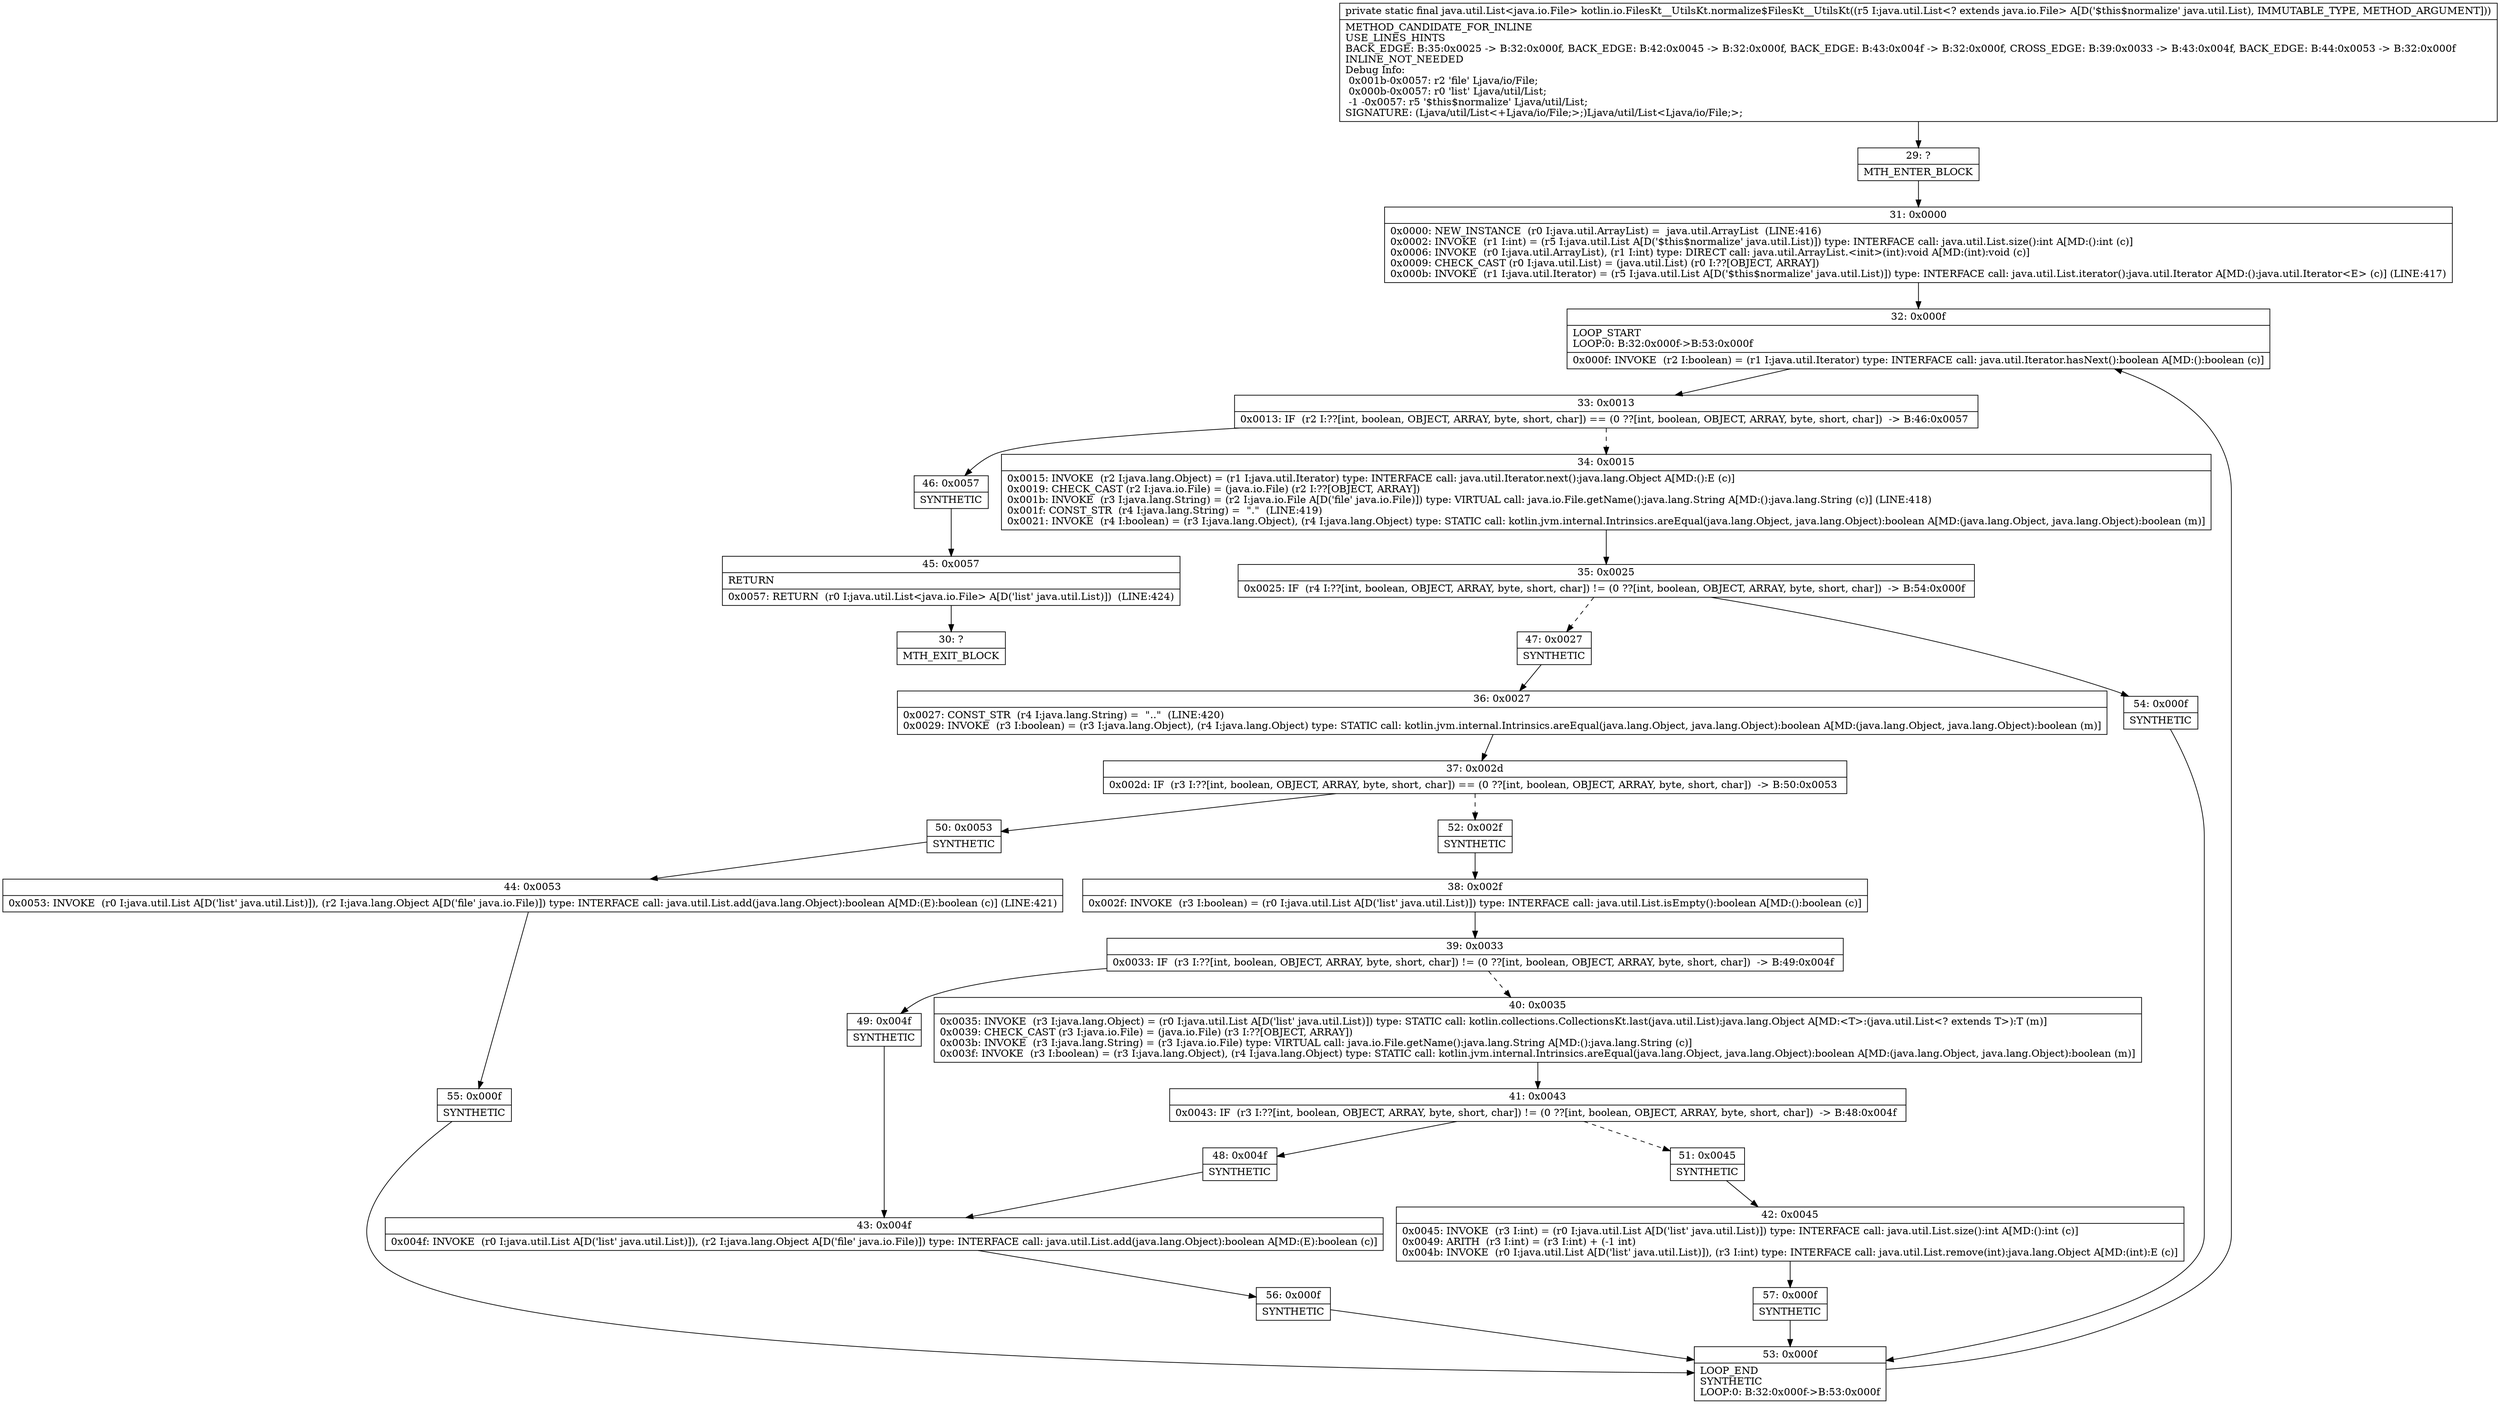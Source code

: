 digraph "CFG forkotlin.io.FilesKt__UtilsKt.normalize$FilesKt__UtilsKt(Ljava\/util\/List;)Ljava\/util\/List;" {
Node_29 [shape=record,label="{29\:\ ?|MTH_ENTER_BLOCK\l}"];
Node_31 [shape=record,label="{31\:\ 0x0000|0x0000: NEW_INSTANCE  (r0 I:java.util.ArrayList) =  java.util.ArrayList  (LINE:416)\l0x0002: INVOKE  (r1 I:int) = (r5 I:java.util.List A[D('$this$normalize' java.util.List)]) type: INTERFACE call: java.util.List.size():int A[MD:():int (c)]\l0x0006: INVOKE  (r0 I:java.util.ArrayList), (r1 I:int) type: DIRECT call: java.util.ArrayList.\<init\>(int):void A[MD:(int):void (c)]\l0x0009: CHECK_CAST (r0 I:java.util.List) = (java.util.List) (r0 I:??[OBJECT, ARRAY]) \l0x000b: INVOKE  (r1 I:java.util.Iterator) = (r5 I:java.util.List A[D('$this$normalize' java.util.List)]) type: INTERFACE call: java.util.List.iterator():java.util.Iterator A[MD:():java.util.Iterator\<E\> (c)] (LINE:417)\l}"];
Node_32 [shape=record,label="{32\:\ 0x000f|LOOP_START\lLOOP:0: B:32:0x000f\-\>B:53:0x000f\l|0x000f: INVOKE  (r2 I:boolean) = (r1 I:java.util.Iterator) type: INTERFACE call: java.util.Iterator.hasNext():boolean A[MD:():boolean (c)]\l}"];
Node_33 [shape=record,label="{33\:\ 0x0013|0x0013: IF  (r2 I:??[int, boolean, OBJECT, ARRAY, byte, short, char]) == (0 ??[int, boolean, OBJECT, ARRAY, byte, short, char])  \-\> B:46:0x0057 \l}"];
Node_34 [shape=record,label="{34\:\ 0x0015|0x0015: INVOKE  (r2 I:java.lang.Object) = (r1 I:java.util.Iterator) type: INTERFACE call: java.util.Iterator.next():java.lang.Object A[MD:():E (c)]\l0x0019: CHECK_CAST (r2 I:java.io.File) = (java.io.File) (r2 I:??[OBJECT, ARRAY]) \l0x001b: INVOKE  (r3 I:java.lang.String) = (r2 I:java.io.File A[D('file' java.io.File)]) type: VIRTUAL call: java.io.File.getName():java.lang.String A[MD:():java.lang.String (c)] (LINE:418)\l0x001f: CONST_STR  (r4 I:java.lang.String) =  \".\"  (LINE:419)\l0x0021: INVOKE  (r4 I:boolean) = (r3 I:java.lang.Object), (r4 I:java.lang.Object) type: STATIC call: kotlin.jvm.internal.Intrinsics.areEqual(java.lang.Object, java.lang.Object):boolean A[MD:(java.lang.Object, java.lang.Object):boolean (m)]\l}"];
Node_35 [shape=record,label="{35\:\ 0x0025|0x0025: IF  (r4 I:??[int, boolean, OBJECT, ARRAY, byte, short, char]) != (0 ??[int, boolean, OBJECT, ARRAY, byte, short, char])  \-\> B:54:0x000f \l}"];
Node_47 [shape=record,label="{47\:\ 0x0027|SYNTHETIC\l}"];
Node_36 [shape=record,label="{36\:\ 0x0027|0x0027: CONST_STR  (r4 I:java.lang.String) =  \"..\"  (LINE:420)\l0x0029: INVOKE  (r3 I:boolean) = (r3 I:java.lang.Object), (r4 I:java.lang.Object) type: STATIC call: kotlin.jvm.internal.Intrinsics.areEqual(java.lang.Object, java.lang.Object):boolean A[MD:(java.lang.Object, java.lang.Object):boolean (m)]\l}"];
Node_37 [shape=record,label="{37\:\ 0x002d|0x002d: IF  (r3 I:??[int, boolean, OBJECT, ARRAY, byte, short, char]) == (0 ??[int, boolean, OBJECT, ARRAY, byte, short, char])  \-\> B:50:0x0053 \l}"];
Node_50 [shape=record,label="{50\:\ 0x0053|SYNTHETIC\l}"];
Node_44 [shape=record,label="{44\:\ 0x0053|0x0053: INVOKE  (r0 I:java.util.List A[D('list' java.util.List)]), (r2 I:java.lang.Object A[D('file' java.io.File)]) type: INTERFACE call: java.util.List.add(java.lang.Object):boolean A[MD:(E):boolean (c)] (LINE:421)\l}"];
Node_55 [shape=record,label="{55\:\ 0x000f|SYNTHETIC\l}"];
Node_53 [shape=record,label="{53\:\ 0x000f|LOOP_END\lSYNTHETIC\lLOOP:0: B:32:0x000f\-\>B:53:0x000f\l}"];
Node_52 [shape=record,label="{52\:\ 0x002f|SYNTHETIC\l}"];
Node_38 [shape=record,label="{38\:\ 0x002f|0x002f: INVOKE  (r3 I:boolean) = (r0 I:java.util.List A[D('list' java.util.List)]) type: INTERFACE call: java.util.List.isEmpty():boolean A[MD:():boolean (c)]\l}"];
Node_39 [shape=record,label="{39\:\ 0x0033|0x0033: IF  (r3 I:??[int, boolean, OBJECT, ARRAY, byte, short, char]) != (0 ??[int, boolean, OBJECT, ARRAY, byte, short, char])  \-\> B:49:0x004f \l}"];
Node_40 [shape=record,label="{40\:\ 0x0035|0x0035: INVOKE  (r3 I:java.lang.Object) = (r0 I:java.util.List A[D('list' java.util.List)]) type: STATIC call: kotlin.collections.CollectionsKt.last(java.util.List):java.lang.Object A[MD:\<T\>:(java.util.List\<? extends T\>):T (m)]\l0x0039: CHECK_CAST (r3 I:java.io.File) = (java.io.File) (r3 I:??[OBJECT, ARRAY]) \l0x003b: INVOKE  (r3 I:java.lang.String) = (r3 I:java.io.File) type: VIRTUAL call: java.io.File.getName():java.lang.String A[MD:():java.lang.String (c)]\l0x003f: INVOKE  (r3 I:boolean) = (r3 I:java.lang.Object), (r4 I:java.lang.Object) type: STATIC call: kotlin.jvm.internal.Intrinsics.areEqual(java.lang.Object, java.lang.Object):boolean A[MD:(java.lang.Object, java.lang.Object):boolean (m)]\l}"];
Node_41 [shape=record,label="{41\:\ 0x0043|0x0043: IF  (r3 I:??[int, boolean, OBJECT, ARRAY, byte, short, char]) != (0 ??[int, boolean, OBJECT, ARRAY, byte, short, char])  \-\> B:48:0x004f \l}"];
Node_48 [shape=record,label="{48\:\ 0x004f|SYNTHETIC\l}"];
Node_43 [shape=record,label="{43\:\ 0x004f|0x004f: INVOKE  (r0 I:java.util.List A[D('list' java.util.List)]), (r2 I:java.lang.Object A[D('file' java.io.File)]) type: INTERFACE call: java.util.List.add(java.lang.Object):boolean A[MD:(E):boolean (c)]\l}"];
Node_56 [shape=record,label="{56\:\ 0x000f|SYNTHETIC\l}"];
Node_51 [shape=record,label="{51\:\ 0x0045|SYNTHETIC\l}"];
Node_42 [shape=record,label="{42\:\ 0x0045|0x0045: INVOKE  (r3 I:int) = (r0 I:java.util.List A[D('list' java.util.List)]) type: INTERFACE call: java.util.List.size():int A[MD:():int (c)]\l0x0049: ARITH  (r3 I:int) = (r3 I:int) + (\-1 int) \l0x004b: INVOKE  (r0 I:java.util.List A[D('list' java.util.List)]), (r3 I:int) type: INTERFACE call: java.util.List.remove(int):java.lang.Object A[MD:(int):E (c)]\l}"];
Node_57 [shape=record,label="{57\:\ 0x000f|SYNTHETIC\l}"];
Node_49 [shape=record,label="{49\:\ 0x004f|SYNTHETIC\l}"];
Node_54 [shape=record,label="{54\:\ 0x000f|SYNTHETIC\l}"];
Node_46 [shape=record,label="{46\:\ 0x0057|SYNTHETIC\l}"];
Node_45 [shape=record,label="{45\:\ 0x0057|RETURN\l|0x0057: RETURN  (r0 I:java.util.List\<java.io.File\> A[D('list' java.util.List)])  (LINE:424)\l}"];
Node_30 [shape=record,label="{30\:\ ?|MTH_EXIT_BLOCK\l}"];
MethodNode[shape=record,label="{private static final java.util.List\<java.io.File\> kotlin.io.FilesKt__UtilsKt.normalize$FilesKt__UtilsKt((r5 I:java.util.List\<? extends java.io.File\> A[D('$this$normalize' java.util.List), IMMUTABLE_TYPE, METHOD_ARGUMENT]))  | METHOD_CANDIDATE_FOR_INLINE\lUSE_LINES_HINTS\lBACK_EDGE: B:35:0x0025 \-\> B:32:0x000f, BACK_EDGE: B:42:0x0045 \-\> B:32:0x000f, BACK_EDGE: B:43:0x004f \-\> B:32:0x000f, CROSS_EDGE: B:39:0x0033 \-\> B:43:0x004f, BACK_EDGE: B:44:0x0053 \-\> B:32:0x000f\lINLINE_NOT_NEEDED\lDebug Info:\l  0x001b\-0x0057: r2 'file' Ljava\/io\/File;\l  0x000b\-0x0057: r0 'list' Ljava\/util\/List;\l  \-1 \-0x0057: r5 '$this$normalize' Ljava\/util\/List;\lSIGNATURE: (Ljava\/util\/List\<+Ljava\/io\/File;\>;)Ljava\/util\/List\<Ljava\/io\/File;\>;\l}"];
MethodNode -> Node_29;Node_29 -> Node_31;
Node_31 -> Node_32;
Node_32 -> Node_33;
Node_33 -> Node_34[style=dashed];
Node_33 -> Node_46;
Node_34 -> Node_35;
Node_35 -> Node_47[style=dashed];
Node_35 -> Node_54;
Node_47 -> Node_36;
Node_36 -> Node_37;
Node_37 -> Node_50;
Node_37 -> Node_52[style=dashed];
Node_50 -> Node_44;
Node_44 -> Node_55;
Node_55 -> Node_53;
Node_53 -> Node_32;
Node_52 -> Node_38;
Node_38 -> Node_39;
Node_39 -> Node_40[style=dashed];
Node_39 -> Node_49;
Node_40 -> Node_41;
Node_41 -> Node_48;
Node_41 -> Node_51[style=dashed];
Node_48 -> Node_43;
Node_43 -> Node_56;
Node_56 -> Node_53;
Node_51 -> Node_42;
Node_42 -> Node_57;
Node_57 -> Node_53;
Node_49 -> Node_43;
Node_54 -> Node_53;
Node_46 -> Node_45;
Node_45 -> Node_30;
}

